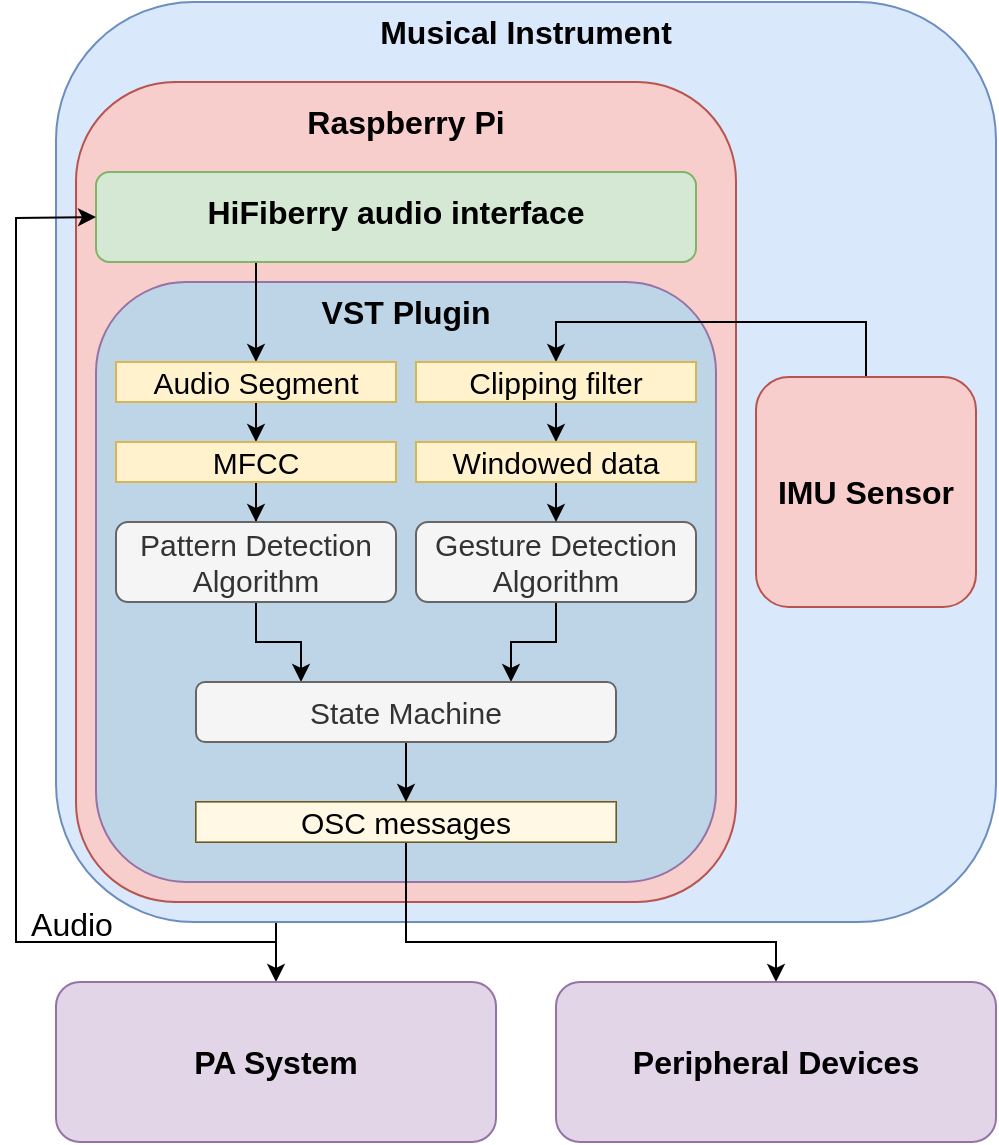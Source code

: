 <mxfile version="27.2.0">
  <diagram name="Page-1" id="PILFhnAOW0n-35w8fc6V">
    <mxGraphModel dx="902" dy="537" grid="1" gridSize="10" guides="1" tooltips="1" connect="1" arrows="1" fold="1" page="1" pageScale="1" pageWidth="850" pageHeight="1100" math="0" shadow="0">
      <root>
        <mxCell id="0" />
        <mxCell id="1" parent="0" />
        <mxCell id="oU9i9IO86WiGzP8Q6kBH-20" style="edgeStyle=orthogonalEdgeStyle;rounded=0;orthogonalLoop=1;jettySize=auto;html=1;exitX=0.25;exitY=1;exitDx=0;exitDy=0;entryX=0.5;entryY=0;entryDx=0;entryDy=0;" parent="1" source="oU9i9IO86WiGzP8Q6kBH-1" target="oU9i9IO86WiGzP8Q6kBH-8" edge="1">
          <mxGeometry relative="1" as="geometry">
            <Array as="points">
              <mxPoint x="297" y="460" />
              <mxPoint x="290" y="460" />
            </Array>
          </mxGeometry>
        </mxCell>
        <mxCell id="oU9i9IO86WiGzP8Q6kBH-1" value="" style="rounded=1;whiteSpace=wrap;html=1;fillColor=#dae8fc;strokeColor=#6c8ebf;" parent="1" vertex="1">
          <mxGeometry x="180" y="30" width="470" height="460" as="geometry" />
        </mxCell>
        <mxCell id="oU9i9IO86WiGzP8Q6kBH-2" value="&lt;b&gt;&lt;font style=&quot;font-size: 16px;&quot;&gt;Musical Instrument&lt;/font&gt;&lt;/b&gt;" style="text;html=1;align=center;verticalAlign=middle;whiteSpace=wrap;rounded=0;" parent="1" vertex="1">
          <mxGeometry x="180" y="30" width="470" height="30" as="geometry" />
        </mxCell>
        <mxCell id="oU9i9IO86WiGzP8Q6kBH-3" value="" style="rounded=1;whiteSpace=wrap;html=1;fillColor=#f8cecc;strokeColor=#b85450;" parent="1" vertex="1">
          <mxGeometry x="190" y="70" width="330" height="410" as="geometry" />
        </mxCell>
        <mxCell id="9yf9AoGDziISum6mVO2N-1" value="" style="rounded=1;whiteSpace=wrap;html=1;fillColor=#BED4E7;strokeColor=#9673a6;" vertex="1" parent="1">
          <mxGeometry x="200" y="170" width="310" height="300" as="geometry" />
        </mxCell>
        <mxCell id="oU9i9IO86WiGzP8Q6kBH-4" value="&lt;b&gt;&lt;font style=&quot;font-size: 16px;&quot;&gt;Raspberry Pi&lt;/font&gt;&lt;/b&gt;" style="text;html=1;align=center;verticalAlign=middle;whiteSpace=wrap;rounded=0;" parent="1" vertex="1">
          <mxGeometry x="190" y="80" width="330" height="20" as="geometry" />
        </mxCell>
        <mxCell id="oU9i9IO86WiGzP8Q6kBH-24" style="edgeStyle=orthogonalEdgeStyle;rounded=0;orthogonalLoop=1;jettySize=auto;html=1;entryX=0.5;entryY=0;entryDx=0;entryDy=0;exitX=0.5;exitY=1;exitDx=0;exitDy=0;" parent="1" source="oU9i9IO86WiGzP8Q6kBH-5" target="oU9i9IO86WiGzP8Q6kBH-12" edge="1">
          <mxGeometry relative="1" as="geometry">
            <Array as="points">
              <mxPoint x="280" y="160" />
              <mxPoint x="280" y="200" />
            </Array>
          </mxGeometry>
        </mxCell>
        <mxCell id="oU9i9IO86WiGzP8Q6kBH-5" value="" style="rounded=1;whiteSpace=wrap;html=1;fillColor=#d5e8d4;strokeColor=#82b366;" parent="1" vertex="1">
          <mxGeometry x="200" y="115" width="300" height="45" as="geometry" />
        </mxCell>
        <mxCell id="oU9i9IO86WiGzP8Q6kBH-6" value="&lt;b&gt;&lt;font style=&quot;font-size: 16px;&quot;&gt;HiFiberry audio interface&lt;/font&gt;&lt;/b&gt;" style="text;html=1;align=center;verticalAlign=middle;whiteSpace=wrap;rounded=0;" parent="1" vertex="1">
          <mxGeometry x="200" y="120" width="300" height="30" as="geometry" />
        </mxCell>
        <mxCell id="oU9i9IO86WiGzP8Q6kBH-8" value="&lt;font style=&quot;font-size: 16px;&quot;&gt;&lt;b&gt;PA System&lt;/b&gt;&lt;/font&gt;" style="rounded=1;whiteSpace=wrap;html=1;fillColor=#e1d5e7;strokeColor=#9673a6;" parent="1" vertex="1">
          <mxGeometry x="180" y="520" width="220" height="80" as="geometry" />
        </mxCell>
        <mxCell id="oU9i9IO86WiGzP8Q6kBH-27" style="edgeStyle=orthogonalEdgeStyle;rounded=0;orthogonalLoop=1;jettySize=auto;html=1;entryX=0.5;entryY=0;entryDx=0;entryDy=0;" parent="1" source="oU9i9IO86WiGzP8Q6kBH-11" target="oU9i9IO86WiGzP8Q6kBH-16" edge="1">
          <mxGeometry relative="1" as="geometry">
            <Array as="points">
              <mxPoint x="280" y="240" />
              <mxPoint x="280" y="240" />
            </Array>
          </mxGeometry>
        </mxCell>
        <mxCell id="oU9i9IO86WiGzP8Q6kBH-11" value="" style="rounded=0;whiteSpace=wrap;html=1;fillColor=#f8cecc;strokeColor=#b85450;opacity=50;" parent="1" vertex="1">
          <mxGeometry x="235" y="210" width="90" height="20" as="geometry" />
        </mxCell>
        <mxCell id="oU9i9IO86WiGzP8Q6kBH-12" value="&lt;font style=&quot;font-size: 15px;&quot;&gt;Audio Segment&lt;/font&gt;" style="text;html=1;align=center;verticalAlign=middle;whiteSpace=wrap;rounded=0;fillColor=#fff2cc;strokeColor=#d6b656;" parent="1" vertex="1">
          <mxGeometry x="210" y="210" width="140" height="20" as="geometry" />
        </mxCell>
        <mxCell id="oU9i9IO86WiGzP8Q6kBH-13" value="" style="rounded=0;whiteSpace=wrap;html=1;" parent="1" vertex="1">
          <mxGeometry x="250" y="430" width="210" height="20" as="geometry" />
        </mxCell>
        <mxCell id="9yf9AoGDziISum6mVO2N-17" style="edgeStyle=orthogonalEdgeStyle;rounded=0;orthogonalLoop=1;jettySize=auto;html=1;exitX=0.5;exitY=1;exitDx=0;exitDy=0;entryX=0.5;entryY=0;entryDx=0;entryDy=0;" edge="1" parent="1" source="oU9i9IO86WiGzP8Q6kBH-14" target="oU9i9IO86WiGzP8Q6kBH-18">
          <mxGeometry relative="1" as="geometry">
            <Array as="points">
              <mxPoint x="355" y="500" />
              <mxPoint x="540" y="500" />
            </Array>
          </mxGeometry>
        </mxCell>
        <mxCell id="oU9i9IO86WiGzP8Q6kBH-14" value="&lt;font style=&quot;font-size: 15px;&quot;&gt;OSC messages&lt;/font&gt;" style="text;html=1;align=center;verticalAlign=middle;whiteSpace=wrap;rounded=0;fillColor=#fff2cc;strokeColor=#d6b656;opacity=50;" parent="1" vertex="1">
          <mxGeometry x="250" y="430" width="210" height="20" as="geometry" />
        </mxCell>
        <mxCell id="oU9i9IO86WiGzP8Q6kBH-15" value="" style="rounded=0;whiteSpace=wrap;html=1;fillColor=#f8cecc;strokeColor=#b85450;opacity=50;" parent="1" vertex="1">
          <mxGeometry x="235" y="250" width="100" height="20" as="geometry" />
        </mxCell>
        <mxCell id="oU9i9IO86WiGzP8Q6kBH-32" style="edgeStyle=orthogonalEdgeStyle;rounded=0;orthogonalLoop=1;jettySize=auto;html=1;" parent="1" source="oU9i9IO86WiGzP8Q6kBH-16" target="oU9i9IO86WiGzP8Q6kBH-17" edge="1">
          <mxGeometry relative="1" as="geometry" />
        </mxCell>
        <mxCell id="oU9i9IO86WiGzP8Q6kBH-16" value="&lt;font style=&quot;font-size: 15px;&quot;&gt;MFCC&lt;/font&gt;" style="text;html=1;align=center;verticalAlign=middle;whiteSpace=wrap;rounded=0;fillColor=#fff2cc;strokeColor=#d6b656;" parent="1" vertex="1">
          <mxGeometry x="210" y="250" width="140" height="20" as="geometry" />
        </mxCell>
        <mxCell id="9yf9AoGDziISum6mVO2N-13" style="edgeStyle=orthogonalEdgeStyle;rounded=0;orthogonalLoop=1;jettySize=auto;html=1;exitX=0.5;exitY=1;exitDx=0;exitDy=0;entryX=0.25;entryY=0;entryDx=0;entryDy=0;" edge="1" parent="1" source="oU9i9IO86WiGzP8Q6kBH-17" target="9yf9AoGDziISum6mVO2N-11">
          <mxGeometry relative="1" as="geometry" />
        </mxCell>
        <mxCell id="oU9i9IO86WiGzP8Q6kBH-17" value="&lt;font style=&quot;font-size: 15px;&quot;&gt;Pattern Detection Algorithm&lt;/font&gt;" style="rounded=1;whiteSpace=wrap;html=1;fillColor=#f5f5f5;fontColor=#333333;strokeColor=#666666;" parent="1" vertex="1">
          <mxGeometry x="210" y="290" width="140" height="40" as="geometry" />
        </mxCell>
        <mxCell id="oU9i9IO86WiGzP8Q6kBH-18" value="&lt;font style=&quot;font-size: 16px;&quot;&gt;&lt;b&gt;Peripheral Devices&lt;/b&gt;&lt;/font&gt;" style="rounded=1;whiteSpace=wrap;html=1;fillColor=#e1d5e7;strokeColor=#9673a6;" parent="1" vertex="1">
          <mxGeometry x="430" y="520" width="220" height="80" as="geometry" />
        </mxCell>
        <mxCell id="oU9i9IO86WiGzP8Q6kBH-31" value="&lt;font style=&quot;font-size: 16px;&quot;&gt;Audio&lt;/font&gt;" style="text;html=1;align=center;verticalAlign=middle;whiteSpace=wrap;rounded=0;" parent="1" vertex="1">
          <mxGeometry x="158" y="476" width="60" height="30" as="geometry" />
        </mxCell>
        <mxCell id="9yf9AoGDziISum6mVO2N-21" style="edgeStyle=orthogonalEdgeStyle;rounded=0;orthogonalLoop=1;jettySize=auto;html=1;exitX=0.5;exitY=0;exitDx=0;exitDy=0;entryX=0.5;entryY=0;entryDx=0;entryDy=0;" edge="1" parent="1" source="9yf9AoGDziISum6mVO2N-4" target="9yf9AoGDziISum6mVO2N-19">
          <mxGeometry relative="1" as="geometry" />
        </mxCell>
        <mxCell id="9yf9AoGDziISum6mVO2N-4" value="&lt;b&gt;&lt;font style=&quot;font-size: 16px;&quot;&gt;IMU Sensor&lt;/font&gt;&lt;/b&gt;" style="rounded=1;whiteSpace=wrap;html=1;fillColor=#f8cecc;strokeColor=#b85450;perimeterSpacing=0;" vertex="1" parent="1">
          <mxGeometry x="530" y="217.5" width="110" height="115" as="geometry" />
        </mxCell>
        <mxCell id="9yf9AoGDziISum6mVO2N-6" value="&lt;b&gt;&lt;font style=&quot;font-size: 16px;&quot;&gt;VST Plugin&lt;/font&gt;&lt;/b&gt;" style="text;html=1;align=center;verticalAlign=middle;whiteSpace=wrap;rounded=0;" vertex="1" parent="1">
          <mxGeometry x="200" y="170" width="310" height="30" as="geometry" />
        </mxCell>
        <mxCell id="9yf9AoGDziISum6mVO2N-14" style="edgeStyle=orthogonalEdgeStyle;rounded=0;orthogonalLoop=1;jettySize=auto;html=1;exitX=0.5;exitY=1;exitDx=0;exitDy=0;entryX=0.75;entryY=0;entryDx=0;entryDy=0;" edge="1" parent="1" source="9yf9AoGDziISum6mVO2N-7" target="9yf9AoGDziISum6mVO2N-11">
          <mxGeometry relative="1" as="geometry" />
        </mxCell>
        <mxCell id="9yf9AoGDziISum6mVO2N-7" value="&lt;font style=&quot;font-size: 15px;&quot;&gt;Gesture Detection Algorithm&lt;/font&gt;" style="rounded=1;whiteSpace=wrap;html=1;fillColor=#f5f5f5;fontColor=#333333;strokeColor=#666666;" vertex="1" parent="1">
          <mxGeometry x="360" y="290" width="140" height="40" as="geometry" />
        </mxCell>
        <mxCell id="9yf9AoGDziISum6mVO2N-10" value="" style="endArrow=classic;html=1;rounded=0;entryX=0;entryY=0.5;entryDx=0;entryDy=0;" edge="1" parent="1" target="oU9i9IO86WiGzP8Q6kBH-5">
          <mxGeometry width="50" height="50" relative="1" as="geometry">
            <mxPoint x="290" y="500" as="sourcePoint" />
            <mxPoint x="150" y="280" as="targetPoint" />
            <Array as="points">
              <mxPoint x="160" y="500" />
              <mxPoint x="160" y="138" />
            </Array>
          </mxGeometry>
        </mxCell>
        <mxCell id="9yf9AoGDziISum6mVO2N-16" style="edgeStyle=orthogonalEdgeStyle;rounded=0;orthogonalLoop=1;jettySize=auto;html=1;exitX=0.5;exitY=1;exitDx=0;exitDy=0;entryX=0.5;entryY=0;entryDx=0;entryDy=0;" edge="1" parent="1" source="9yf9AoGDziISum6mVO2N-11" target="oU9i9IO86WiGzP8Q6kBH-14">
          <mxGeometry relative="1" as="geometry" />
        </mxCell>
        <mxCell id="9yf9AoGDziISum6mVO2N-11" value="&lt;font style=&quot;font-size: 15px;&quot;&gt;State Machine&lt;/font&gt;" style="rounded=1;whiteSpace=wrap;html=1;fillColor=#f5f5f5;fontColor=#333333;strokeColor=#666666;" vertex="1" parent="1">
          <mxGeometry x="250" y="370" width="210" height="30" as="geometry" />
        </mxCell>
        <mxCell id="9yf9AoGDziISum6mVO2N-22" style="edgeStyle=orthogonalEdgeStyle;rounded=0;orthogonalLoop=1;jettySize=auto;html=1;exitX=0.5;exitY=1;exitDx=0;exitDy=0;entryX=0.5;entryY=0;entryDx=0;entryDy=0;" edge="1" parent="1" source="9yf9AoGDziISum6mVO2N-19" target="9yf9AoGDziISum6mVO2N-20">
          <mxGeometry relative="1" as="geometry" />
        </mxCell>
        <mxCell id="9yf9AoGDziISum6mVO2N-19" value="&lt;span style=&quot;font-size: 15px;&quot;&gt;Clipping filter&lt;/span&gt;" style="text;html=1;align=center;verticalAlign=middle;whiteSpace=wrap;rounded=0;fillColor=#fff2cc;strokeColor=#d6b656;" vertex="1" parent="1">
          <mxGeometry x="360" y="210" width="140" height="20" as="geometry" />
        </mxCell>
        <mxCell id="9yf9AoGDziISum6mVO2N-23" style="edgeStyle=orthogonalEdgeStyle;rounded=0;orthogonalLoop=1;jettySize=auto;html=1;exitX=0.5;exitY=1;exitDx=0;exitDy=0;entryX=0.5;entryY=0;entryDx=0;entryDy=0;" edge="1" parent="1" source="9yf9AoGDziISum6mVO2N-20" target="9yf9AoGDziISum6mVO2N-7">
          <mxGeometry relative="1" as="geometry" />
        </mxCell>
        <mxCell id="9yf9AoGDziISum6mVO2N-20" value="&lt;span style=&quot;font-size: 15px;&quot;&gt;Windowed data&lt;/span&gt;" style="text;html=1;align=center;verticalAlign=middle;whiteSpace=wrap;rounded=0;fillColor=#fff2cc;strokeColor=#d6b656;" vertex="1" parent="1">
          <mxGeometry x="360" y="250" width="140" height="20" as="geometry" />
        </mxCell>
      </root>
    </mxGraphModel>
  </diagram>
</mxfile>
